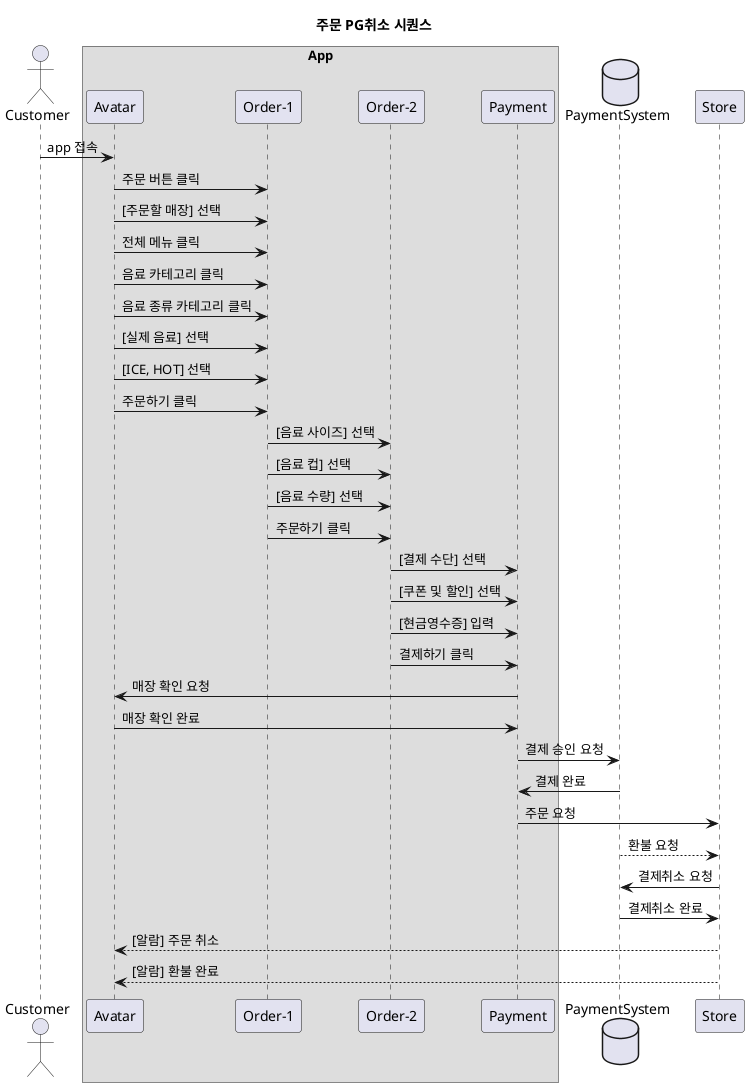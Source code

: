 @startuml
!define APP class backgroundColor LightSkyBlue
!define STORE class backgroundColor PaleGreen
!define ORDER class backgroundColor LightCyan
!define PAYMENT class backgroundColor LightGoldenRodYellow

title 주문 PG취소 시퀀스


actor Customer as customer

box "App"
participant "Avatar" as avatar
participant "Order-1" as order_1
participant "Order-2" as order_2
participant "Payment" as payment
end box
database PaymentSystem as paymentSystem
participant "Store" as store


customer -> avatar: app 접속
avatar -> order_1 : 주문 버튼 클릭
avatar -> order_1: [주문할 매장] 선택
avatar -> order_1: 전체 메뉴 클릭
avatar -> order_1: 음료 카테고리 클릭
avatar -> order_1: 음료 종류 카테고리 클릭
avatar -> order_1: [실제 음료] 선택
avatar -> order_1: [ICE, HOT] 선택
avatar -> order_1: 주문하기 클릭
order_1 -> order_2: [음료 사이즈] 선택
order_1 -> order_2: [음료 컵] 선택
order_1 -> order_2: [음료 수량] 선택
order_1 -> order_2: 주문하기 클릭
order_2 -> payment: [결제 수단] 선택
order_2 -> payment: [쿠폰 및 할인] 선택
order_2 -> payment: [현금영수증] 입력
order_2 -> payment: 결제하기 클릭
payment -> avatar : 매장 확인 요청
avatar -> payment : 매장 확인 완료
payment -> paymentSystem : 결제 승인 요청
paymentSystem -> payment : 결제 완료
payment -> store : 주문 요청
paymentSystem --> store : 환불 요청
store -> paymentSystem : 결제취소 요청
paymentSystem -> store : 결제취소 완료
store --> avatar : [알람] 주문 취소
store --> avatar : [알람] 환불 완료







@enduml
